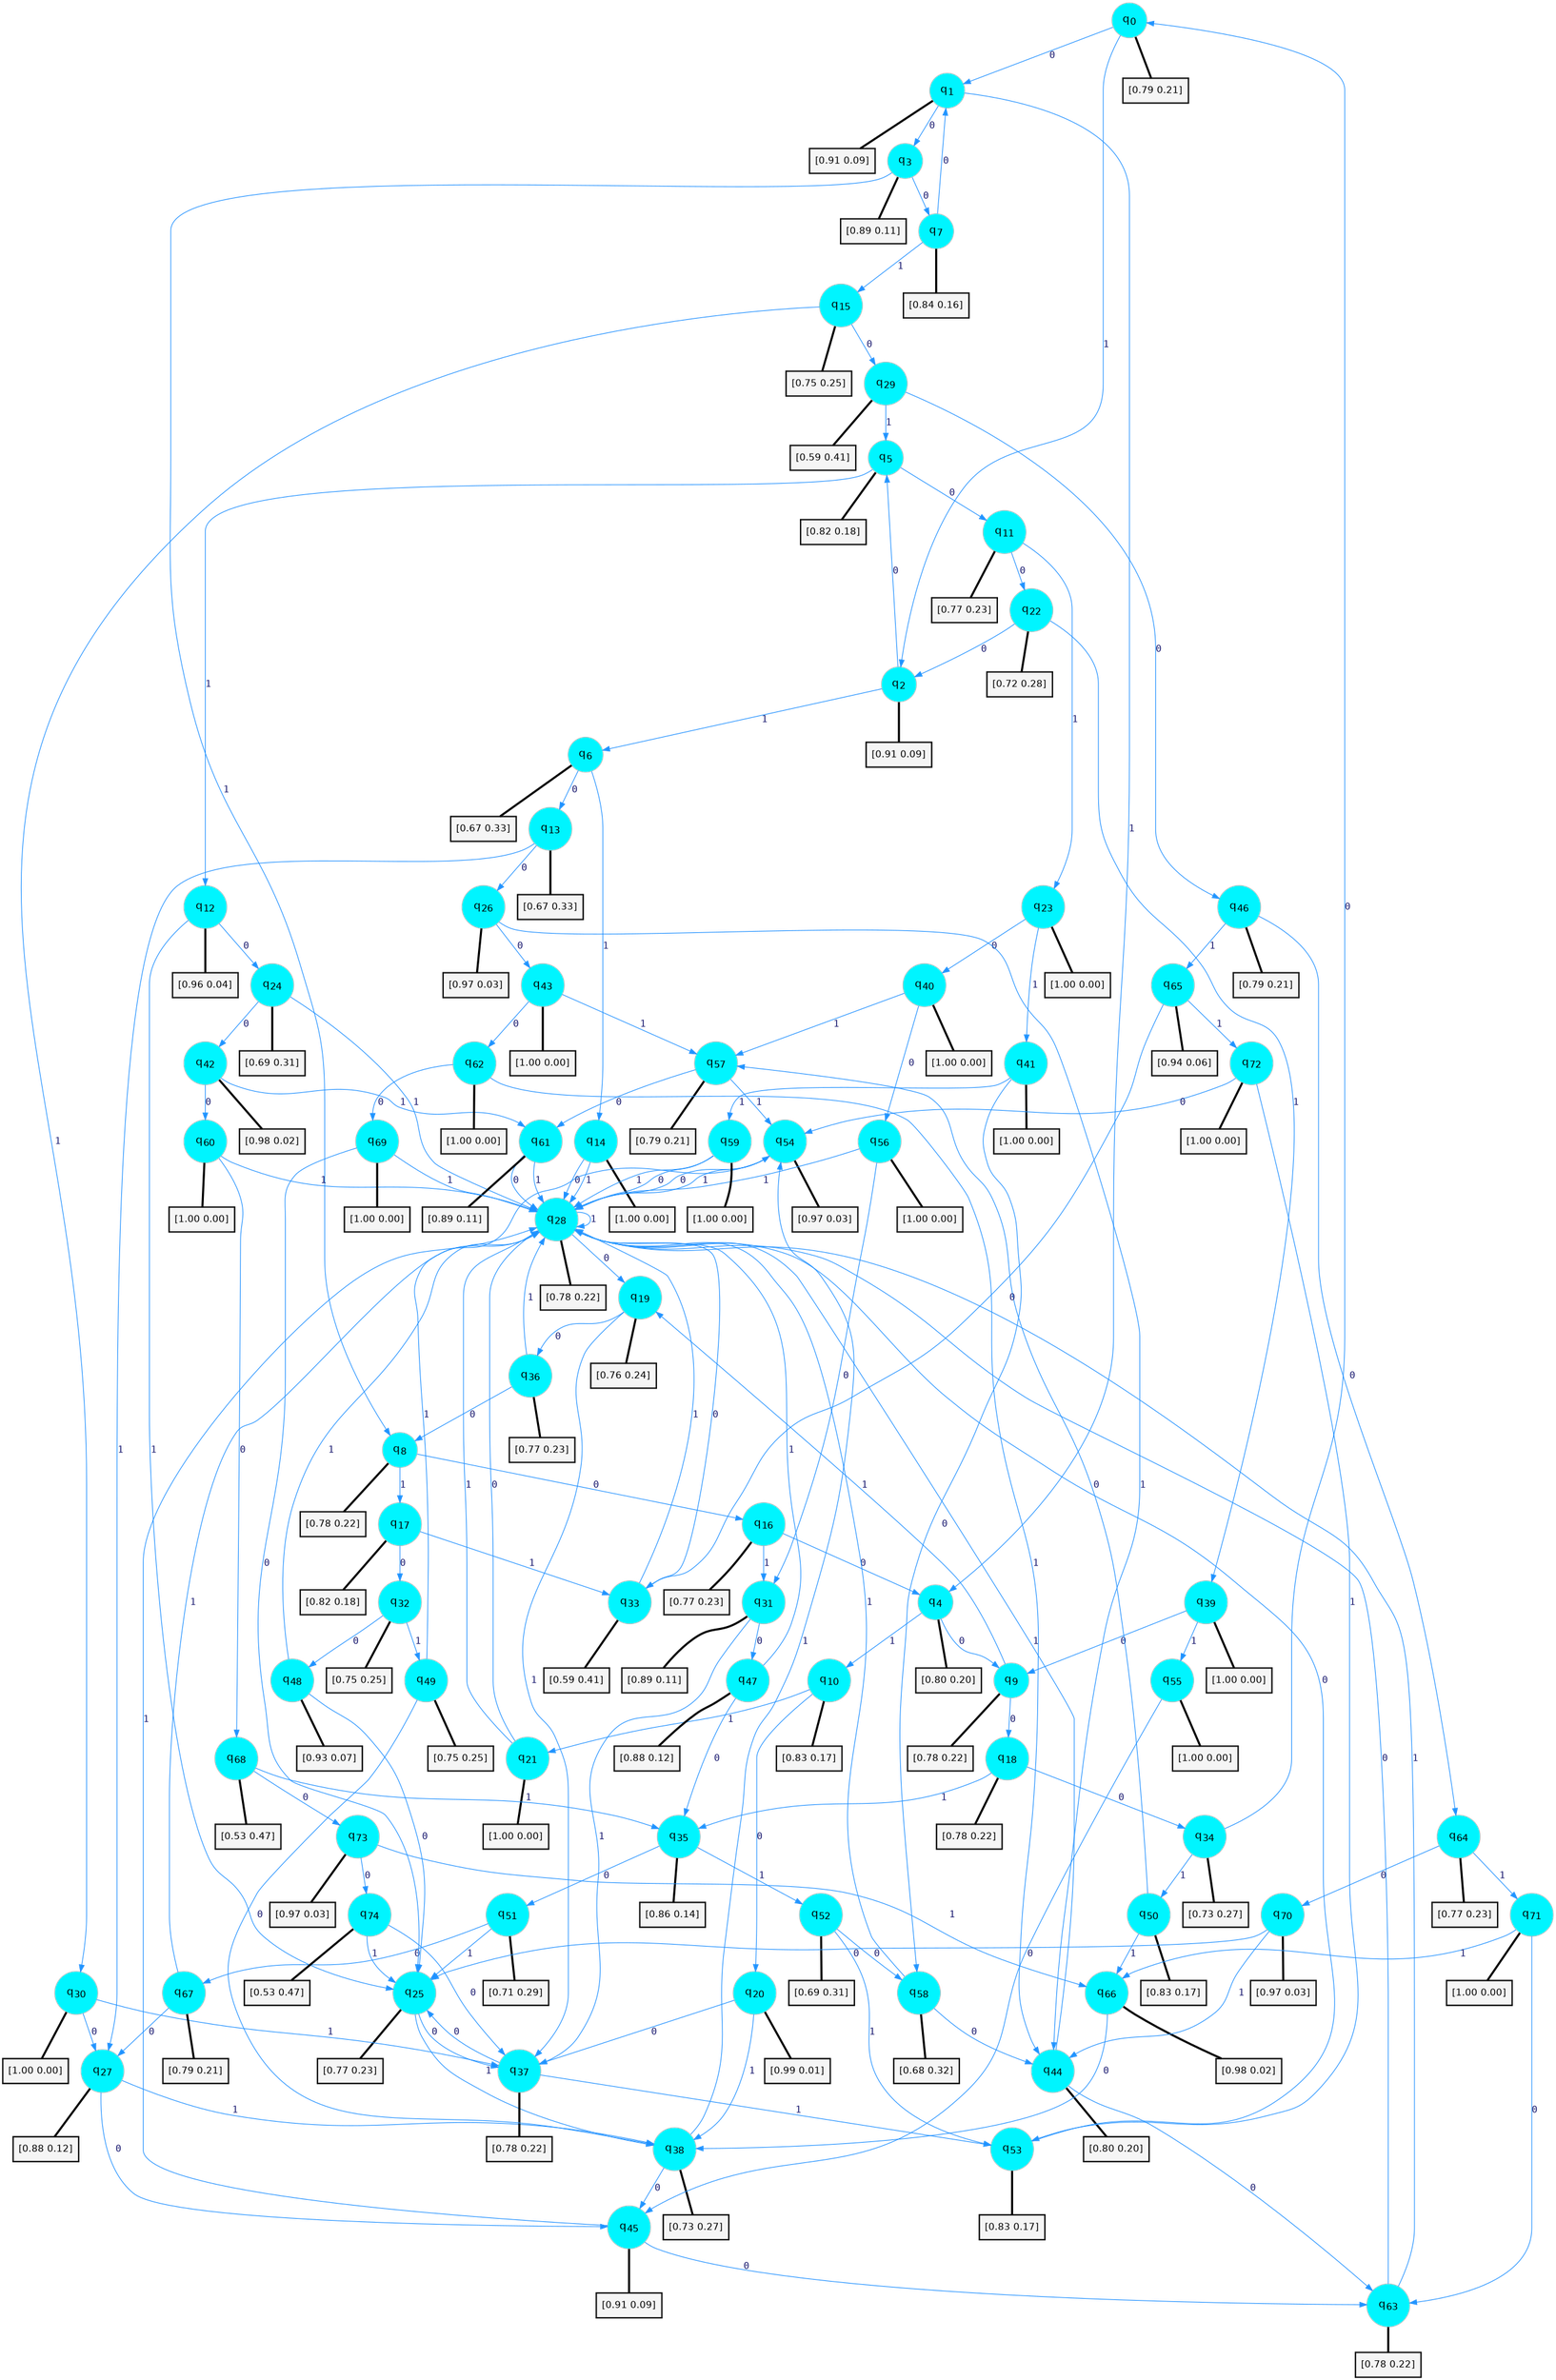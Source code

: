 digraph G {
graph [
bgcolor=transparent, dpi=300, rankdir=TD, size="40,25"];
node [
color=gray, fillcolor=turquoise1, fontcolor=black, fontname=Helvetica, fontsize=16, fontweight=bold, shape=circle, style=filled];
edge [
arrowsize=1, color=dodgerblue1, fontcolor=midnightblue, fontname=courier, fontweight=bold, penwidth=1, style=solid, weight=20];
0[label=<q<SUB>0</SUB>>];
1[label=<q<SUB>1</SUB>>];
2[label=<q<SUB>2</SUB>>];
3[label=<q<SUB>3</SUB>>];
4[label=<q<SUB>4</SUB>>];
5[label=<q<SUB>5</SUB>>];
6[label=<q<SUB>6</SUB>>];
7[label=<q<SUB>7</SUB>>];
8[label=<q<SUB>8</SUB>>];
9[label=<q<SUB>9</SUB>>];
10[label=<q<SUB>10</SUB>>];
11[label=<q<SUB>11</SUB>>];
12[label=<q<SUB>12</SUB>>];
13[label=<q<SUB>13</SUB>>];
14[label=<q<SUB>14</SUB>>];
15[label=<q<SUB>15</SUB>>];
16[label=<q<SUB>16</SUB>>];
17[label=<q<SUB>17</SUB>>];
18[label=<q<SUB>18</SUB>>];
19[label=<q<SUB>19</SUB>>];
20[label=<q<SUB>20</SUB>>];
21[label=<q<SUB>21</SUB>>];
22[label=<q<SUB>22</SUB>>];
23[label=<q<SUB>23</SUB>>];
24[label=<q<SUB>24</SUB>>];
25[label=<q<SUB>25</SUB>>];
26[label=<q<SUB>26</SUB>>];
27[label=<q<SUB>27</SUB>>];
28[label=<q<SUB>28</SUB>>];
29[label=<q<SUB>29</SUB>>];
30[label=<q<SUB>30</SUB>>];
31[label=<q<SUB>31</SUB>>];
32[label=<q<SUB>32</SUB>>];
33[label=<q<SUB>33</SUB>>];
34[label=<q<SUB>34</SUB>>];
35[label=<q<SUB>35</SUB>>];
36[label=<q<SUB>36</SUB>>];
37[label=<q<SUB>37</SUB>>];
38[label=<q<SUB>38</SUB>>];
39[label=<q<SUB>39</SUB>>];
40[label=<q<SUB>40</SUB>>];
41[label=<q<SUB>41</SUB>>];
42[label=<q<SUB>42</SUB>>];
43[label=<q<SUB>43</SUB>>];
44[label=<q<SUB>44</SUB>>];
45[label=<q<SUB>45</SUB>>];
46[label=<q<SUB>46</SUB>>];
47[label=<q<SUB>47</SUB>>];
48[label=<q<SUB>48</SUB>>];
49[label=<q<SUB>49</SUB>>];
50[label=<q<SUB>50</SUB>>];
51[label=<q<SUB>51</SUB>>];
52[label=<q<SUB>52</SUB>>];
53[label=<q<SUB>53</SUB>>];
54[label=<q<SUB>54</SUB>>];
55[label=<q<SUB>55</SUB>>];
56[label=<q<SUB>56</SUB>>];
57[label=<q<SUB>57</SUB>>];
58[label=<q<SUB>58</SUB>>];
59[label=<q<SUB>59</SUB>>];
60[label=<q<SUB>60</SUB>>];
61[label=<q<SUB>61</SUB>>];
62[label=<q<SUB>62</SUB>>];
63[label=<q<SUB>63</SUB>>];
64[label=<q<SUB>64</SUB>>];
65[label=<q<SUB>65</SUB>>];
66[label=<q<SUB>66</SUB>>];
67[label=<q<SUB>67</SUB>>];
68[label=<q<SUB>68</SUB>>];
69[label=<q<SUB>69</SUB>>];
70[label=<q<SUB>70</SUB>>];
71[label=<q<SUB>71</SUB>>];
72[label=<q<SUB>72</SUB>>];
73[label=<q<SUB>73</SUB>>];
74[label=<q<SUB>74</SUB>>];
75[label="[0.79 0.21]", shape=box,fontcolor=black, fontname=Helvetica, fontsize=14, penwidth=2, fillcolor=whitesmoke,color=black];
76[label="[0.91 0.09]", shape=box,fontcolor=black, fontname=Helvetica, fontsize=14, penwidth=2, fillcolor=whitesmoke,color=black];
77[label="[0.91 0.09]", shape=box,fontcolor=black, fontname=Helvetica, fontsize=14, penwidth=2, fillcolor=whitesmoke,color=black];
78[label="[0.89 0.11]", shape=box,fontcolor=black, fontname=Helvetica, fontsize=14, penwidth=2, fillcolor=whitesmoke,color=black];
79[label="[0.80 0.20]", shape=box,fontcolor=black, fontname=Helvetica, fontsize=14, penwidth=2, fillcolor=whitesmoke,color=black];
80[label="[0.82 0.18]", shape=box,fontcolor=black, fontname=Helvetica, fontsize=14, penwidth=2, fillcolor=whitesmoke,color=black];
81[label="[0.67 0.33]", shape=box,fontcolor=black, fontname=Helvetica, fontsize=14, penwidth=2, fillcolor=whitesmoke,color=black];
82[label="[0.84 0.16]", shape=box,fontcolor=black, fontname=Helvetica, fontsize=14, penwidth=2, fillcolor=whitesmoke,color=black];
83[label="[0.78 0.22]", shape=box,fontcolor=black, fontname=Helvetica, fontsize=14, penwidth=2, fillcolor=whitesmoke,color=black];
84[label="[0.78 0.22]", shape=box,fontcolor=black, fontname=Helvetica, fontsize=14, penwidth=2, fillcolor=whitesmoke,color=black];
85[label="[0.83 0.17]", shape=box,fontcolor=black, fontname=Helvetica, fontsize=14, penwidth=2, fillcolor=whitesmoke,color=black];
86[label="[0.77 0.23]", shape=box,fontcolor=black, fontname=Helvetica, fontsize=14, penwidth=2, fillcolor=whitesmoke,color=black];
87[label="[0.96 0.04]", shape=box,fontcolor=black, fontname=Helvetica, fontsize=14, penwidth=2, fillcolor=whitesmoke,color=black];
88[label="[0.67 0.33]", shape=box,fontcolor=black, fontname=Helvetica, fontsize=14, penwidth=2, fillcolor=whitesmoke,color=black];
89[label="[1.00 0.00]", shape=box,fontcolor=black, fontname=Helvetica, fontsize=14, penwidth=2, fillcolor=whitesmoke,color=black];
90[label="[0.75 0.25]", shape=box,fontcolor=black, fontname=Helvetica, fontsize=14, penwidth=2, fillcolor=whitesmoke,color=black];
91[label="[0.77 0.23]", shape=box,fontcolor=black, fontname=Helvetica, fontsize=14, penwidth=2, fillcolor=whitesmoke,color=black];
92[label="[0.82 0.18]", shape=box,fontcolor=black, fontname=Helvetica, fontsize=14, penwidth=2, fillcolor=whitesmoke,color=black];
93[label="[0.78 0.22]", shape=box,fontcolor=black, fontname=Helvetica, fontsize=14, penwidth=2, fillcolor=whitesmoke,color=black];
94[label="[0.76 0.24]", shape=box,fontcolor=black, fontname=Helvetica, fontsize=14, penwidth=2, fillcolor=whitesmoke,color=black];
95[label="[0.99 0.01]", shape=box,fontcolor=black, fontname=Helvetica, fontsize=14, penwidth=2, fillcolor=whitesmoke,color=black];
96[label="[1.00 0.00]", shape=box,fontcolor=black, fontname=Helvetica, fontsize=14, penwidth=2, fillcolor=whitesmoke,color=black];
97[label="[0.72 0.28]", shape=box,fontcolor=black, fontname=Helvetica, fontsize=14, penwidth=2, fillcolor=whitesmoke,color=black];
98[label="[1.00 0.00]", shape=box,fontcolor=black, fontname=Helvetica, fontsize=14, penwidth=2, fillcolor=whitesmoke,color=black];
99[label="[0.69 0.31]", shape=box,fontcolor=black, fontname=Helvetica, fontsize=14, penwidth=2, fillcolor=whitesmoke,color=black];
100[label="[0.77 0.23]", shape=box,fontcolor=black, fontname=Helvetica, fontsize=14, penwidth=2, fillcolor=whitesmoke,color=black];
101[label="[0.97 0.03]", shape=box,fontcolor=black, fontname=Helvetica, fontsize=14, penwidth=2, fillcolor=whitesmoke,color=black];
102[label="[0.88 0.12]", shape=box,fontcolor=black, fontname=Helvetica, fontsize=14, penwidth=2, fillcolor=whitesmoke,color=black];
103[label="[0.78 0.22]", shape=box,fontcolor=black, fontname=Helvetica, fontsize=14, penwidth=2, fillcolor=whitesmoke,color=black];
104[label="[0.59 0.41]", shape=box,fontcolor=black, fontname=Helvetica, fontsize=14, penwidth=2, fillcolor=whitesmoke,color=black];
105[label="[1.00 0.00]", shape=box,fontcolor=black, fontname=Helvetica, fontsize=14, penwidth=2, fillcolor=whitesmoke,color=black];
106[label="[0.89 0.11]", shape=box,fontcolor=black, fontname=Helvetica, fontsize=14, penwidth=2, fillcolor=whitesmoke,color=black];
107[label="[0.75 0.25]", shape=box,fontcolor=black, fontname=Helvetica, fontsize=14, penwidth=2, fillcolor=whitesmoke,color=black];
108[label="[0.59 0.41]", shape=box,fontcolor=black, fontname=Helvetica, fontsize=14, penwidth=2, fillcolor=whitesmoke,color=black];
109[label="[0.73 0.27]", shape=box,fontcolor=black, fontname=Helvetica, fontsize=14, penwidth=2, fillcolor=whitesmoke,color=black];
110[label="[0.86 0.14]", shape=box,fontcolor=black, fontname=Helvetica, fontsize=14, penwidth=2, fillcolor=whitesmoke,color=black];
111[label="[0.77 0.23]", shape=box,fontcolor=black, fontname=Helvetica, fontsize=14, penwidth=2, fillcolor=whitesmoke,color=black];
112[label="[0.78 0.22]", shape=box,fontcolor=black, fontname=Helvetica, fontsize=14, penwidth=2, fillcolor=whitesmoke,color=black];
113[label="[0.73 0.27]", shape=box,fontcolor=black, fontname=Helvetica, fontsize=14, penwidth=2, fillcolor=whitesmoke,color=black];
114[label="[1.00 0.00]", shape=box,fontcolor=black, fontname=Helvetica, fontsize=14, penwidth=2, fillcolor=whitesmoke,color=black];
115[label="[1.00 0.00]", shape=box,fontcolor=black, fontname=Helvetica, fontsize=14, penwidth=2, fillcolor=whitesmoke,color=black];
116[label="[1.00 0.00]", shape=box,fontcolor=black, fontname=Helvetica, fontsize=14, penwidth=2, fillcolor=whitesmoke,color=black];
117[label="[0.98 0.02]", shape=box,fontcolor=black, fontname=Helvetica, fontsize=14, penwidth=2, fillcolor=whitesmoke,color=black];
118[label="[1.00 0.00]", shape=box,fontcolor=black, fontname=Helvetica, fontsize=14, penwidth=2, fillcolor=whitesmoke,color=black];
119[label="[0.80 0.20]", shape=box,fontcolor=black, fontname=Helvetica, fontsize=14, penwidth=2, fillcolor=whitesmoke,color=black];
120[label="[0.91 0.09]", shape=box,fontcolor=black, fontname=Helvetica, fontsize=14, penwidth=2, fillcolor=whitesmoke,color=black];
121[label="[0.79 0.21]", shape=box,fontcolor=black, fontname=Helvetica, fontsize=14, penwidth=2, fillcolor=whitesmoke,color=black];
122[label="[0.88 0.12]", shape=box,fontcolor=black, fontname=Helvetica, fontsize=14, penwidth=2, fillcolor=whitesmoke,color=black];
123[label="[0.93 0.07]", shape=box,fontcolor=black, fontname=Helvetica, fontsize=14, penwidth=2, fillcolor=whitesmoke,color=black];
124[label="[0.75 0.25]", shape=box,fontcolor=black, fontname=Helvetica, fontsize=14, penwidth=2, fillcolor=whitesmoke,color=black];
125[label="[0.83 0.17]", shape=box,fontcolor=black, fontname=Helvetica, fontsize=14, penwidth=2, fillcolor=whitesmoke,color=black];
126[label="[0.71 0.29]", shape=box,fontcolor=black, fontname=Helvetica, fontsize=14, penwidth=2, fillcolor=whitesmoke,color=black];
127[label="[0.69 0.31]", shape=box,fontcolor=black, fontname=Helvetica, fontsize=14, penwidth=2, fillcolor=whitesmoke,color=black];
128[label="[0.83 0.17]", shape=box,fontcolor=black, fontname=Helvetica, fontsize=14, penwidth=2, fillcolor=whitesmoke,color=black];
129[label="[0.97 0.03]", shape=box,fontcolor=black, fontname=Helvetica, fontsize=14, penwidth=2, fillcolor=whitesmoke,color=black];
130[label="[1.00 0.00]", shape=box,fontcolor=black, fontname=Helvetica, fontsize=14, penwidth=2, fillcolor=whitesmoke,color=black];
131[label="[1.00 0.00]", shape=box,fontcolor=black, fontname=Helvetica, fontsize=14, penwidth=2, fillcolor=whitesmoke,color=black];
132[label="[0.79 0.21]", shape=box,fontcolor=black, fontname=Helvetica, fontsize=14, penwidth=2, fillcolor=whitesmoke,color=black];
133[label="[0.68 0.32]", shape=box,fontcolor=black, fontname=Helvetica, fontsize=14, penwidth=2, fillcolor=whitesmoke,color=black];
134[label="[1.00 0.00]", shape=box,fontcolor=black, fontname=Helvetica, fontsize=14, penwidth=2, fillcolor=whitesmoke,color=black];
135[label="[1.00 0.00]", shape=box,fontcolor=black, fontname=Helvetica, fontsize=14, penwidth=2, fillcolor=whitesmoke,color=black];
136[label="[0.89 0.11]", shape=box,fontcolor=black, fontname=Helvetica, fontsize=14, penwidth=2, fillcolor=whitesmoke,color=black];
137[label="[1.00 0.00]", shape=box,fontcolor=black, fontname=Helvetica, fontsize=14, penwidth=2, fillcolor=whitesmoke,color=black];
138[label="[0.78 0.22]", shape=box,fontcolor=black, fontname=Helvetica, fontsize=14, penwidth=2, fillcolor=whitesmoke,color=black];
139[label="[0.77 0.23]", shape=box,fontcolor=black, fontname=Helvetica, fontsize=14, penwidth=2, fillcolor=whitesmoke,color=black];
140[label="[0.94 0.06]", shape=box,fontcolor=black, fontname=Helvetica, fontsize=14, penwidth=2, fillcolor=whitesmoke,color=black];
141[label="[0.98 0.02]", shape=box,fontcolor=black, fontname=Helvetica, fontsize=14, penwidth=2, fillcolor=whitesmoke,color=black];
142[label="[0.79 0.21]", shape=box,fontcolor=black, fontname=Helvetica, fontsize=14, penwidth=2, fillcolor=whitesmoke,color=black];
143[label="[0.53 0.47]", shape=box,fontcolor=black, fontname=Helvetica, fontsize=14, penwidth=2, fillcolor=whitesmoke,color=black];
144[label="[1.00 0.00]", shape=box,fontcolor=black, fontname=Helvetica, fontsize=14, penwidth=2, fillcolor=whitesmoke,color=black];
145[label="[0.97 0.03]", shape=box,fontcolor=black, fontname=Helvetica, fontsize=14, penwidth=2, fillcolor=whitesmoke,color=black];
146[label="[1.00 0.00]", shape=box,fontcolor=black, fontname=Helvetica, fontsize=14, penwidth=2, fillcolor=whitesmoke,color=black];
147[label="[1.00 0.00]", shape=box,fontcolor=black, fontname=Helvetica, fontsize=14, penwidth=2, fillcolor=whitesmoke,color=black];
148[label="[0.97 0.03]", shape=box,fontcolor=black, fontname=Helvetica, fontsize=14, penwidth=2, fillcolor=whitesmoke,color=black];
149[label="[0.53 0.47]", shape=box,fontcolor=black, fontname=Helvetica, fontsize=14, penwidth=2, fillcolor=whitesmoke,color=black];
0->1 [label=0];
0->2 [label=1];
0->75 [arrowhead=none, penwidth=3,color=black];
1->3 [label=0];
1->4 [label=1];
1->76 [arrowhead=none, penwidth=3,color=black];
2->5 [label=0];
2->6 [label=1];
2->77 [arrowhead=none, penwidth=3,color=black];
3->7 [label=0];
3->8 [label=1];
3->78 [arrowhead=none, penwidth=3,color=black];
4->9 [label=0];
4->10 [label=1];
4->79 [arrowhead=none, penwidth=3,color=black];
5->11 [label=0];
5->12 [label=1];
5->80 [arrowhead=none, penwidth=3,color=black];
6->13 [label=0];
6->14 [label=1];
6->81 [arrowhead=none, penwidth=3,color=black];
7->1 [label=0];
7->15 [label=1];
7->82 [arrowhead=none, penwidth=3,color=black];
8->16 [label=0];
8->17 [label=1];
8->83 [arrowhead=none, penwidth=3,color=black];
9->18 [label=0];
9->19 [label=1];
9->84 [arrowhead=none, penwidth=3,color=black];
10->20 [label=0];
10->21 [label=1];
10->85 [arrowhead=none, penwidth=3,color=black];
11->22 [label=0];
11->23 [label=1];
11->86 [arrowhead=none, penwidth=3,color=black];
12->24 [label=0];
12->25 [label=1];
12->87 [arrowhead=none, penwidth=3,color=black];
13->26 [label=0];
13->27 [label=1];
13->88 [arrowhead=none, penwidth=3,color=black];
14->28 [label=0];
14->28 [label=1];
14->89 [arrowhead=none, penwidth=3,color=black];
15->29 [label=0];
15->30 [label=1];
15->90 [arrowhead=none, penwidth=3,color=black];
16->4 [label=0];
16->31 [label=1];
16->91 [arrowhead=none, penwidth=3,color=black];
17->32 [label=0];
17->33 [label=1];
17->92 [arrowhead=none, penwidth=3,color=black];
18->34 [label=0];
18->35 [label=1];
18->93 [arrowhead=none, penwidth=3,color=black];
19->36 [label=0];
19->37 [label=1];
19->94 [arrowhead=none, penwidth=3,color=black];
20->37 [label=0];
20->38 [label=1];
20->95 [arrowhead=none, penwidth=3,color=black];
21->28 [label=0];
21->28 [label=1];
21->96 [arrowhead=none, penwidth=3,color=black];
22->2 [label=0];
22->39 [label=1];
22->97 [arrowhead=none, penwidth=3,color=black];
23->40 [label=0];
23->41 [label=1];
23->98 [arrowhead=none, penwidth=3,color=black];
24->42 [label=0];
24->28 [label=1];
24->99 [arrowhead=none, penwidth=3,color=black];
25->37 [label=0];
25->38 [label=1];
25->100 [arrowhead=none, penwidth=3,color=black];
26->43 [label=0];
26->44 [label=1];
26->101 [arrowhead=none, penwidth=3,color=black];
27->45 [label=0];
27->38 [label=1];
27->102 [arrowhead=none, penwidth=3,color=black];
28->19 [label=0];
28->28 [label=1];
28->103 [arrowhead=none, penwidth=3,color=black];
29->46 [label=0];
29->5 [label=1];
29->104 [arrowhead=none, penwidth=3,color=black];
30->27 [label=0];
30->37 [label=1];
30->105 [arrowhead=none, penwidth=3,color=black];
31->47 [label=0];
31->37 [label=1];
31->106 [arrowhead=none, penwidth=3,color=black];
32->48 [label=0];
32->49 [label=1];
32->107 [arrowhead=none, penwidth=3,color=black];
33->28 [label=0];
33->28 [label=1];
33->108 [arrowhead=none, penwidth=3,color=black];
34->0 [label=0];
34->50 [label=1];
34->109 [arrowhead=none, penwidth=3,color=black];
35->51 [label=0];
35->52 [label=1];
35->110 [arrowhead=none, penwidth=3,color=black];
36->8 [label=0];
36->28 [label=1];
36->111 [arrowhead=none, penwidth=3,color=black];
37->25 [label=0];
37->53 [label=1];
37->112 [arrowhead=none, penwidth=3,color=black];
38->45 [label=0];
38->54 [label=1];
38->113 [arrowhead=none, penwidth=3,color=black];
39->9 [label=0];
39->55 [label=1];
39->114 [arrowhead=none, penwidth=3,color=black];
40->56 [label=0];
40->57 [label=1];
40->115 [arrowhead=none, penwidth=3,color=black];
41->58 [label=0];
41->59 [label=1];
41->116 [arrowhead=none, penwidth=3,color=black];
42->60 [label=0];
42->61 [label=1];
42->117 [arrowhead=none, penwidth=3,color=black];
43->62 [label=0];
43->57 [label=1];
43->118 [arrowhead=none, penwidth=3,color=black];
44->63 [label=0];
44->28 [label=1];
44->119 [arrowhead=none, penwidth=3,color=black];
45->63 [label=0];
45->28 [label=1];
45->120 [arrowhead=none, penwidth=3,color=black];
46->64 [label=0];
46->65 [label=1];
46->121 [arrowhead=none, penwidth=3,color=black];
47->35 [label=0];
47->28 [label=1];
47->122 [arrowhead=none, penwidth=3,color=black];
48->25 [label=0];
48->28 [label=1];
48->123 [arrowhead=none, penwidth=3,color=black];
49->38 [label=0];
49->54 [label=1];
49->124 [arrowhead=none, penwidth=3,color=black];
50->57 [label=0];
50->66 [label=1];
50->125 [arrowhead=none, penwidth=3,color=black];
51->67 [label=0];
51->25 [label=1];
51->126 [arrowhead=none, penwidth=3,color=black];
52->58 [label=0];
52->53 [label=1];
52->127 [arrowhead=none, penwidth=3,color=black];
53->28 [label=0];
53->128 [arrowhead=none, penwidth=3,color=black];
54->28 [label=0];
54->28 [label=1];
54->129 [arrowhead=none, penwidth=3,color=black];
55->45 [label=0];
55->130 [arrowhead=none, penwidth=3,color=black];
56->31 [label=0];
56->28 [label=1];
56->131 [arrowhead=none, penwidth=3,color=black];
57->61 [label=0];
57->54 [label=1];
57->132 [arrowhead=none, penwidth=3,color=black];
58->44 [label=0];
58->28 [label=1];
58->133 [arrowhead=none, penwidth=3,color=black];
59->28 [label=0];
59->28 [label=1];
59->134 [arrowhead=none, penwidth=3,color=black];
60->68 [label=0];
60->28 [label=1];
60->135 [arrowhead=none, penwidth=3,color=black];
61->28 [label=0];
61->28 [label=1];
61->136 [arrowhead=none, penwidth=3,color=black];
62->69 [label=0];
62->44 [label=1];
62->137 [arrowhead=none, penwidth=3,color=black];
63->28 [label=0];
63->28 [label=1];
63->138 [arrowhead=none, penwidth=3,color=black];
64->70 [label=0];
64->71 [label=1];
64->139 [arrowhead=none, penwidth=3,color=black];
65->33 [label=0];
65->72 [label=1];
65->140 [arrowhead=none, penwidth=3,color=black];
66->38 [label=0];
66->141 [arrowhead=none, penwidth=3,color=black];
67->27 [label=0];
67->28 [label=1];
67->142 [arrowhead=none, penwidth=3,color=black];
68->73 [label=0];
68->35 [label=1];
68->143 [arrowhead=none, penwidth=3,color=black];
69->25 [label=0];
69->28 [label=1];
69->144 [arrowhead=none, penwidth=3,color=black];
70->25 [label=0];
70->44 [label=1];
70->145 [arrowhead=none, penwidth=3,color=black];
71->63 [label=0];
71->66 [label=1];
71->146 [arrowhead=none, penwidth=3,color=black];
72->54 [label=0];
72->53 [label=1];
72->147 [arrowhead=none, penwidth=3,color=black];
73->74 [label=0];
73->66 [label=1];
73->148 [arrowhead=none, penwidth=3,color=black];
74->37 [label=0];
74->25 [label=1];
74->149 [arrowhead=none, penwidth=3,color=black];
}
